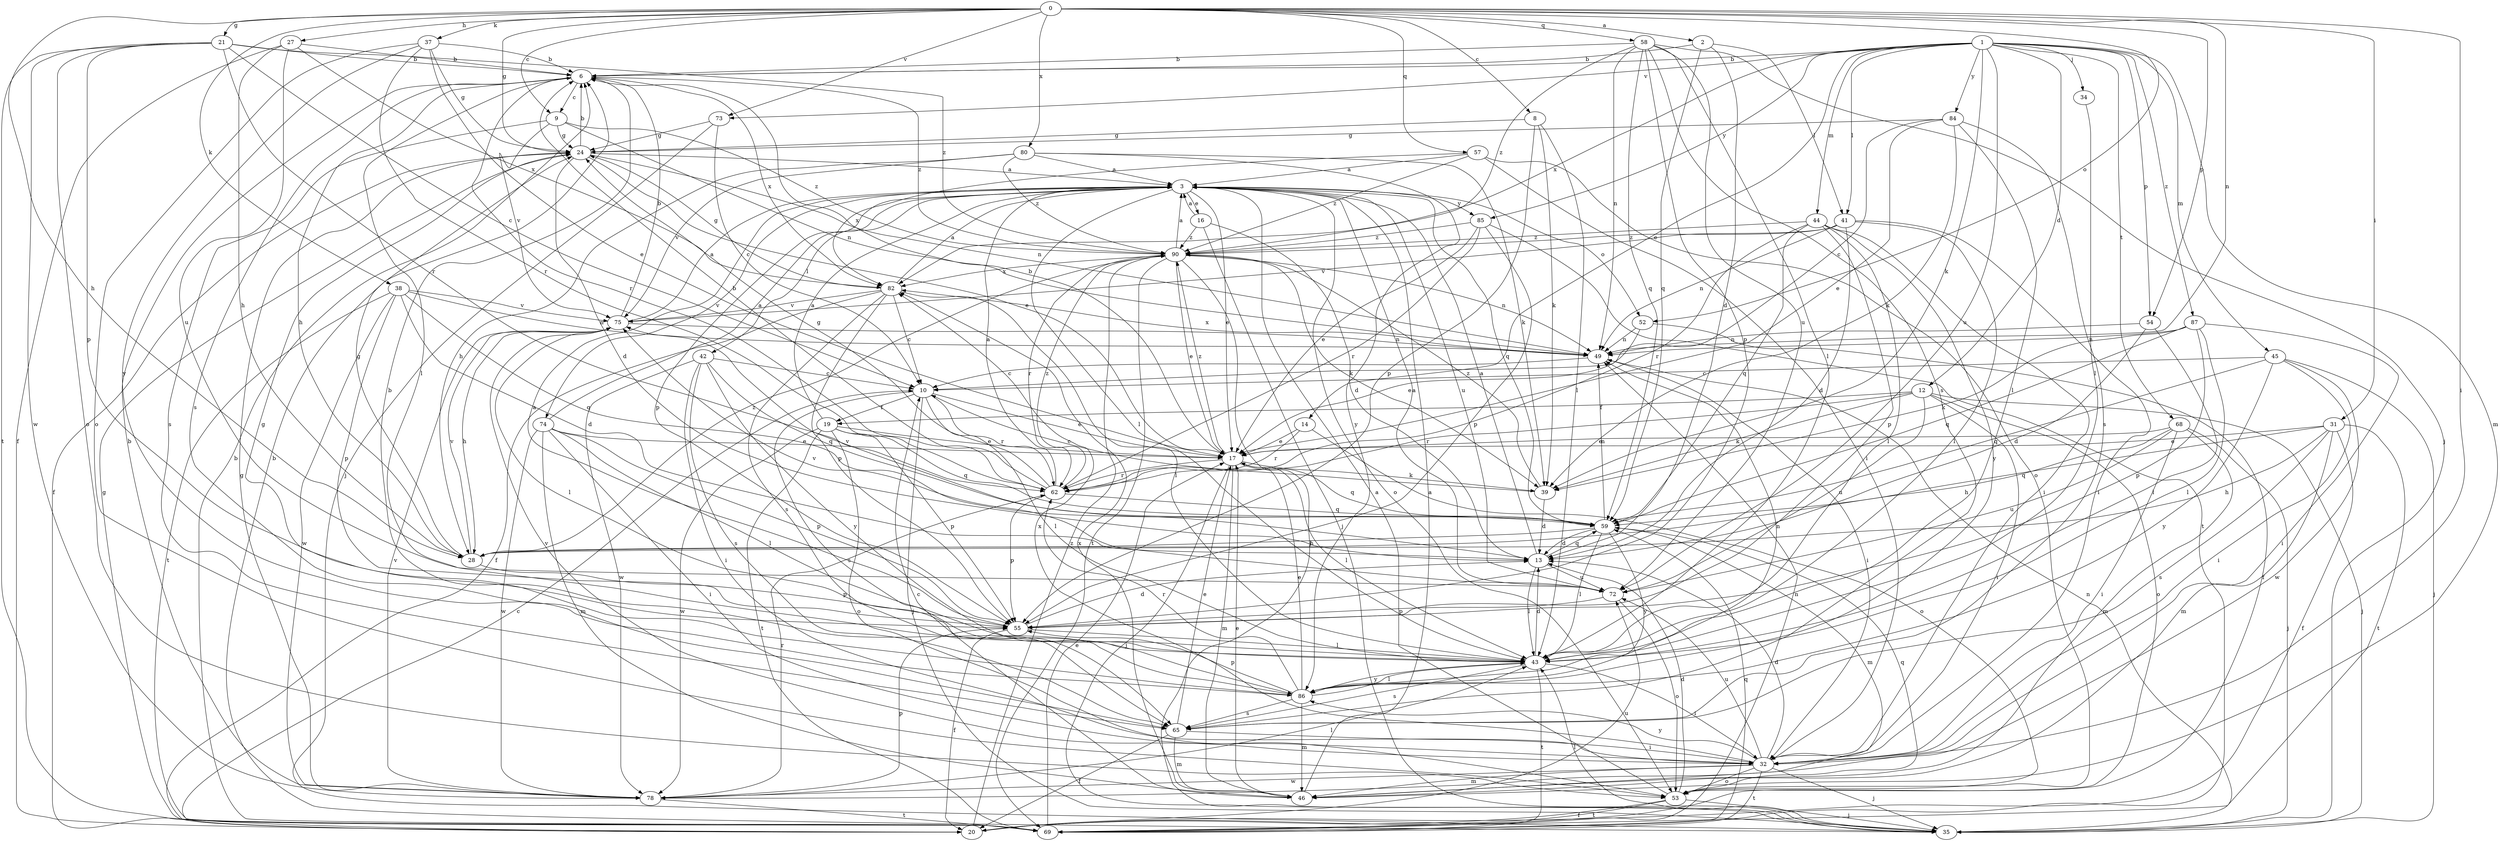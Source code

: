 strict digraph  {
0;
1;
2;
3;
6;
8;
9;
10;
12;
13;
14;
16;
17;
19;
20;
21;
24;
27;
28;
31;
32;
34;
35;
37;
38;
39;
41;
42;
43;
44;
45;
46;
49;
52;
53;
54;
55;
57;
58;
59;
62;
65;
68;
69;
72;
73;
74;
75;
78;
80;
82;
84;
85;
86;
87;
90;
0 -> 2  [label=a];
0 -> 8  [label=c];
0 -> 9  [label=c];
0 -> 21  [label=g];
0 -> 24  [label=g];
0 -> 27  [label=h];
0 -> 28  [label=h];
0 -> 31  [label=i];
0 -> 32  [label=i];
0 -> 37  [label=k];
0 -> 38  [label=k];
0 -> 49  [label=n];
0 -> 52  [label=o];
0 -> 54  [label=p];
0 -> 57  [label=q];
0 -> 58  [label=q];
0 -> 73  [label=v];
0 -> 80  [label=x];
1 -> 6  [label=b];
1 -> 12  [label=d];
1 -> 14  [label=e];
1 -> 34  [label=j];
1 -> 39  [label=k];
1 -> 41  [label=l];
1 -> 44  [label=m];
1 -> 45  [label=m];
1 -> 46  [label=m];
1 -> 54  [label=p];
1 -> 68  [label=t];
1 -> 72  [label=u];
1 -> 73  [label=v];
1 -> 82  [label=x];
1 -> 84  [label=y];
1 -> 85  [label=y];
1 -> 87  [label=z];
2 -> 6  [label=b];
2 -> 13  [label=d];
2 -> 41  [label=l];
2 -> 59  [label=q];
3 -> 16  [label=e];
3 -> 17  [label=e];
3 -> 42  [label=l];
3 -> 43  [label=l];
3 -> 52  [label=o];
3 -> 53  [label=o];
3 -> 55  [label=p];
3 -> 59  [label=q];
3 -> 72  [label=u];
3 -> 74  [label=v];
3 -> 85  [label=y];
6 -> 9  [label=c];
6 -> 28  [label=h];
6 -> 43  [label=l];
6 -> 62  [label=r];
6 -> 65  [label=s];
6 -> 82  [label=x];
6 -> 90  [label=z];
8 -> 24  [label=g];
8 -> 39  [label=k];
8 -> 43  [label=l];
8 -> 55  [label=p];
9 -> 24  [label=g];
9 -> 49  [label=n];
9 -> 65  [label=s];
9 -> 75  [label=v];
9 -> 90  [label=z];
10 -> 17  [label=e];
10 -> 19  [label=f];
10 -> 35  [label=j];
10 -> 43  [label=l];
10 -> 62  [label=r];
10 -> 65  [label=s];
12 -> 19  [label=f];
12 -> 32  [label=i];
12 -> 35  [label=j];
12 -> 39  [label=k];
12 -> 53  [label=o];
12 -> 62  [label=r];
12 -> 72  [label=u];
13 -> 3  [label=a];
13 -> 43  [label=l];
13 -> 59  [label=q];
13 -> 72  [label=u];
13 -> 75  [label=v];
14 -> 17  [label=e];
14 -> 53  [label=o];
14 -> 62  [label=r];
16 -> 3  [label=a];
16 -> 13  [label=d];
16 -> 35  [label=j];
16 -> 90  [label=z];
17 -> 6  [label=b];
17 -> 35  [label=j];
17 -> 39  [label=k];
17 -> 43  [label=l];
17 -> 46  [label=m];
17 -> 59  [label=q];
17 -> 62  [label=r];
17 -> 90  [label=z];
19 -> 3  [label=a];
19 -> 17  [label=e];
19 -> 53  [label=o];
19 -> 55  [label=p];
19 -> 59  [label=q];
19 -> 69  [label=t];
19 -> 78  [label=w];
20 -> 10  [label=c];
20 -> 72  [label=u];
20 -> 90  [label=z];
21 -> 6  [label=b];
21 -> 10  [label=c];
21 -> 53  [label=o];
21 -> 55  [label=p];
21 -> 62  [label=r];
21 -> 69  [label=t];
21 -> 78  [label=w];
21 -> 90  [label=z];
24 -> 3  [label=a];
24 -> 6  [label=b];
24 -> 13  [label=d];
24 -> 17  [label=e];
24 -> 20  [label=f];
24 -> 49  [label=n];
27 -> 6  [label=b];
27 -> 20  [label=f];
27 -> 28  [label=h];
27 -> 72  [label=u];
27 -> 82  [label=x];
28 -> 24  [label=g];
28 -> 55  [label=p];
28 -> 75  [label=v];
28 -> 90  [label=z];
31 -> 17  [label=e];
31 -> 20  [label=f];
31 -> 28  [label=h];
31 -> 46  [label=m];
31 -> 59  [label=q];
31 -> 65  [label=s];
31 -> 69  [label=t];
32 -> 13  [label=d];
32 -> 35  [label=j];
32 -> 46  [label=m];
32 -> 53  [label=o];
32 -> 69  [label=t];
32 -> 72  [label=u];
32 -> 75  [label=v];
32 -> 78  [label=w];
32 -> 82  [label=x];
32 -> 86  [label=y];
34 -> 43  [label=l];
35 -> 6  [label=b];
35 -> 43  [label=l];
35 -> 49  [label=n];
37 -> 6  [label=b];
37 -> 17  [label=e];
37 -> 24  [label=g];
37 -> 53  [label=o];
37 -> 62  [label=r];
37 -> 86  [label=y];
38 -> 13  [label=d];
38 -> 49  [label=n];
38 -> 55  [label=p];
38 -> 59  [label=q];
38 -> 69  [label=t];
38 -> 75  [label=v];
38 -> 78  [label=w];
39 -> 10  [label=c];
39 -> 13  [label=d];
39 -> 90  [label=z];
41 -> 13  [label=d];
41 -> 32  [label=i];
41 -> 43  [label=l];
41 -> 49  [label=n];
41 -> 75  [label=v];
41 -> 90  [label=z];
42 -> 10  [label=c];
42 -> 32  [label=i];
42 -> 59  [label=q];
42 -> 65  [label=s];
42 -> 78  [label=w];
42 -> 86  [label=y];
43 -> 13  [label=d];
43 -> 32  [label=i];
43 -> 65  [label=s];
43 -> 69  [label=t];
43 -> 86  [label=y];
44 -> 32  [label=i];
44 -> 43  [label=l];
44 -> 55  [label=p];
44 -> 59  [label=q];
44 -> 62  [label=r];
44 -> 86  [label=y];
44 -> 90  [label=z];
45 -> 10  [label=c];
45 -> 32  [label=i];
45 -> 35  [label=j];
45 -> 59  [label=q];
45 -> 78  [label=w];
45 -> 86  [label=y];
46 -> 3  [label=a];
46 -> 10  [label=c];
46 -> 17  [label=e];
46 -> 82  [label=x];
49 -> 10  [label=c];
49 -> 32  [label=i];
49 -> 82  [label=x];
52 -> 17  [label=e];
52 -> 20  [label=f];
52 -> 49  [label=n];
53 -> 3  [label=a];
53 -> 13  [label=d];
53 -> 20  [label=f];
53 -> 35  [label=j];
53 -> 59  [label=q];
53 -> 69  [label=t];
54 -> 13  [label=d];
54 -> 43  [label=l];
54 -> 49  [label=n];
55 -> 3  [label=a];
55 -> 13  [label=d];
55 -> 20  [label=f];
55 -> 43  [label=l];
57 -> 3  [label=a];
57 -> 32  [label=i];
57 -> 53  [label=o];
57 -> 82  [label=x];
57 -> 90  [label=z];
58 -> 6  [label=b];
58 -> 35  [label=j];
58 -> 43  [label=l];
58 -> 49  [label=n];
58 -> 55  [label=p];
58 -> 59  [label=q];
58 -> 65  [label=s];
58 -> 72  [label=u];
58 -> 90  [label=z];
59 -> 13  [label=d];
59 -> 28  [label=h];
59 -> 43  [label=l];
59 -> 46  [label=m];
59 -> 49  [label=n];
59 -> 86  [label=y];
62 -> 3  [label=a];
62 -> 6  [label=b];
62 -> 24  [label=g];
62 -> 55  [label=p];
62 -> 59  [label=q];
62 -> 90  [label=z];
65 -> 17  [label=e];
65 -> 20  [label=f];
65 -> 32  [label=i];
65 -> 46  [label=m];
68 -> 17  [label=e];
68 -> 28  [label=h];
68 -> 32  [label=i];
68 -> 35  [label=j];
68 -> 46  [label=m];
68 -> 72  [label=u];
69 -> 6  [label=b];
69 -> 17  [label=e];
69 -> 24  [label=g];
69 -> 49  [label=n];
69 -> 59  [label=q];
72 -> 3  [label=a];
72 -> 53  [label=o];
72 -> 55  [label=p];
72 -> 75  [label=v];
73 -> 10  [label=c];
73 -> 24  [label=g];
73 -> 35  [label=j];
74 -> 3  [label=a];
74 -> 17  [label=e];
74 -> 32  [label=i];
74 -> 43  [label=l];
74 -> 46  [label=m];
74 -> 55  [label=p];
74 -> 78  [label=w];
75 -> 3  [label=a];
75 -> 6  [label=b];
75 -> 28  [label=h];
75 -> 43  [label=l];
75 -> 49  [label=n];
78 -> 6  [label=b];
78 -> 24  [label=g];
78 -> 43  [label=l];
78 -> 55  [label=p];
78 -> 62  [label=r];
78 -> 69  [label=t];
78 -> 75  [label=v];
80 -> 3  [label=a];
80 -> 28  [label=h];
80 -> 39  [label=k];
80 -> 75  [label=v];
80 -> 86  [label=y];
80 -> 90  [label=z];
82 -> 3  [label=a];
82 -> 10  [label=c];
82 -> 20  [label=f];
82 -> 24  [label=g];
82 -> 43  [label=l];
82 -> 55  [label=p];
82 -> 65  [label=s];
82 -> 75  [label=v];
84 -> 10  [label=c];
84 -> 17  [label=e];
84 -> 24  [label=g];
84 -> 39  [label=k];
84 -> 43  [label=l];
84 -> 65  [label=s];
85 -> 17  [label=e];
85 -> 55  [label=p];
85 -> 62  [label=r];
85 -> 69  [label=t];
85 -> 90  [label=z];
86 -> 6  [label=b];
86 -> 17  [label=e];
86 -> 24  [label=g];
86 -> 43  [label=l];
86 -> 46  [label=m];
86 -> 49  [label=n];
86 -> 55  [label=p];
86 -> 62  [label=r];
86 -> 65  [label=s];
87 -> 32  [label=i];
87 -> 39  [label=k];
87 -> 43  [label=l];
87 -> 49  [label=n];
87 -> 55  [label=p];
87 -> 59  [label=q];
90 -> 3  [label=a];
90 -> 17  [label=e];
90 -> 35  [label=j];
90 -> 39  [label=k];
90 -> 49  [label=n];
90 -> 62  [label=r];
90 -> 69  [label=t];
90 -> 82  [label=x];
}
